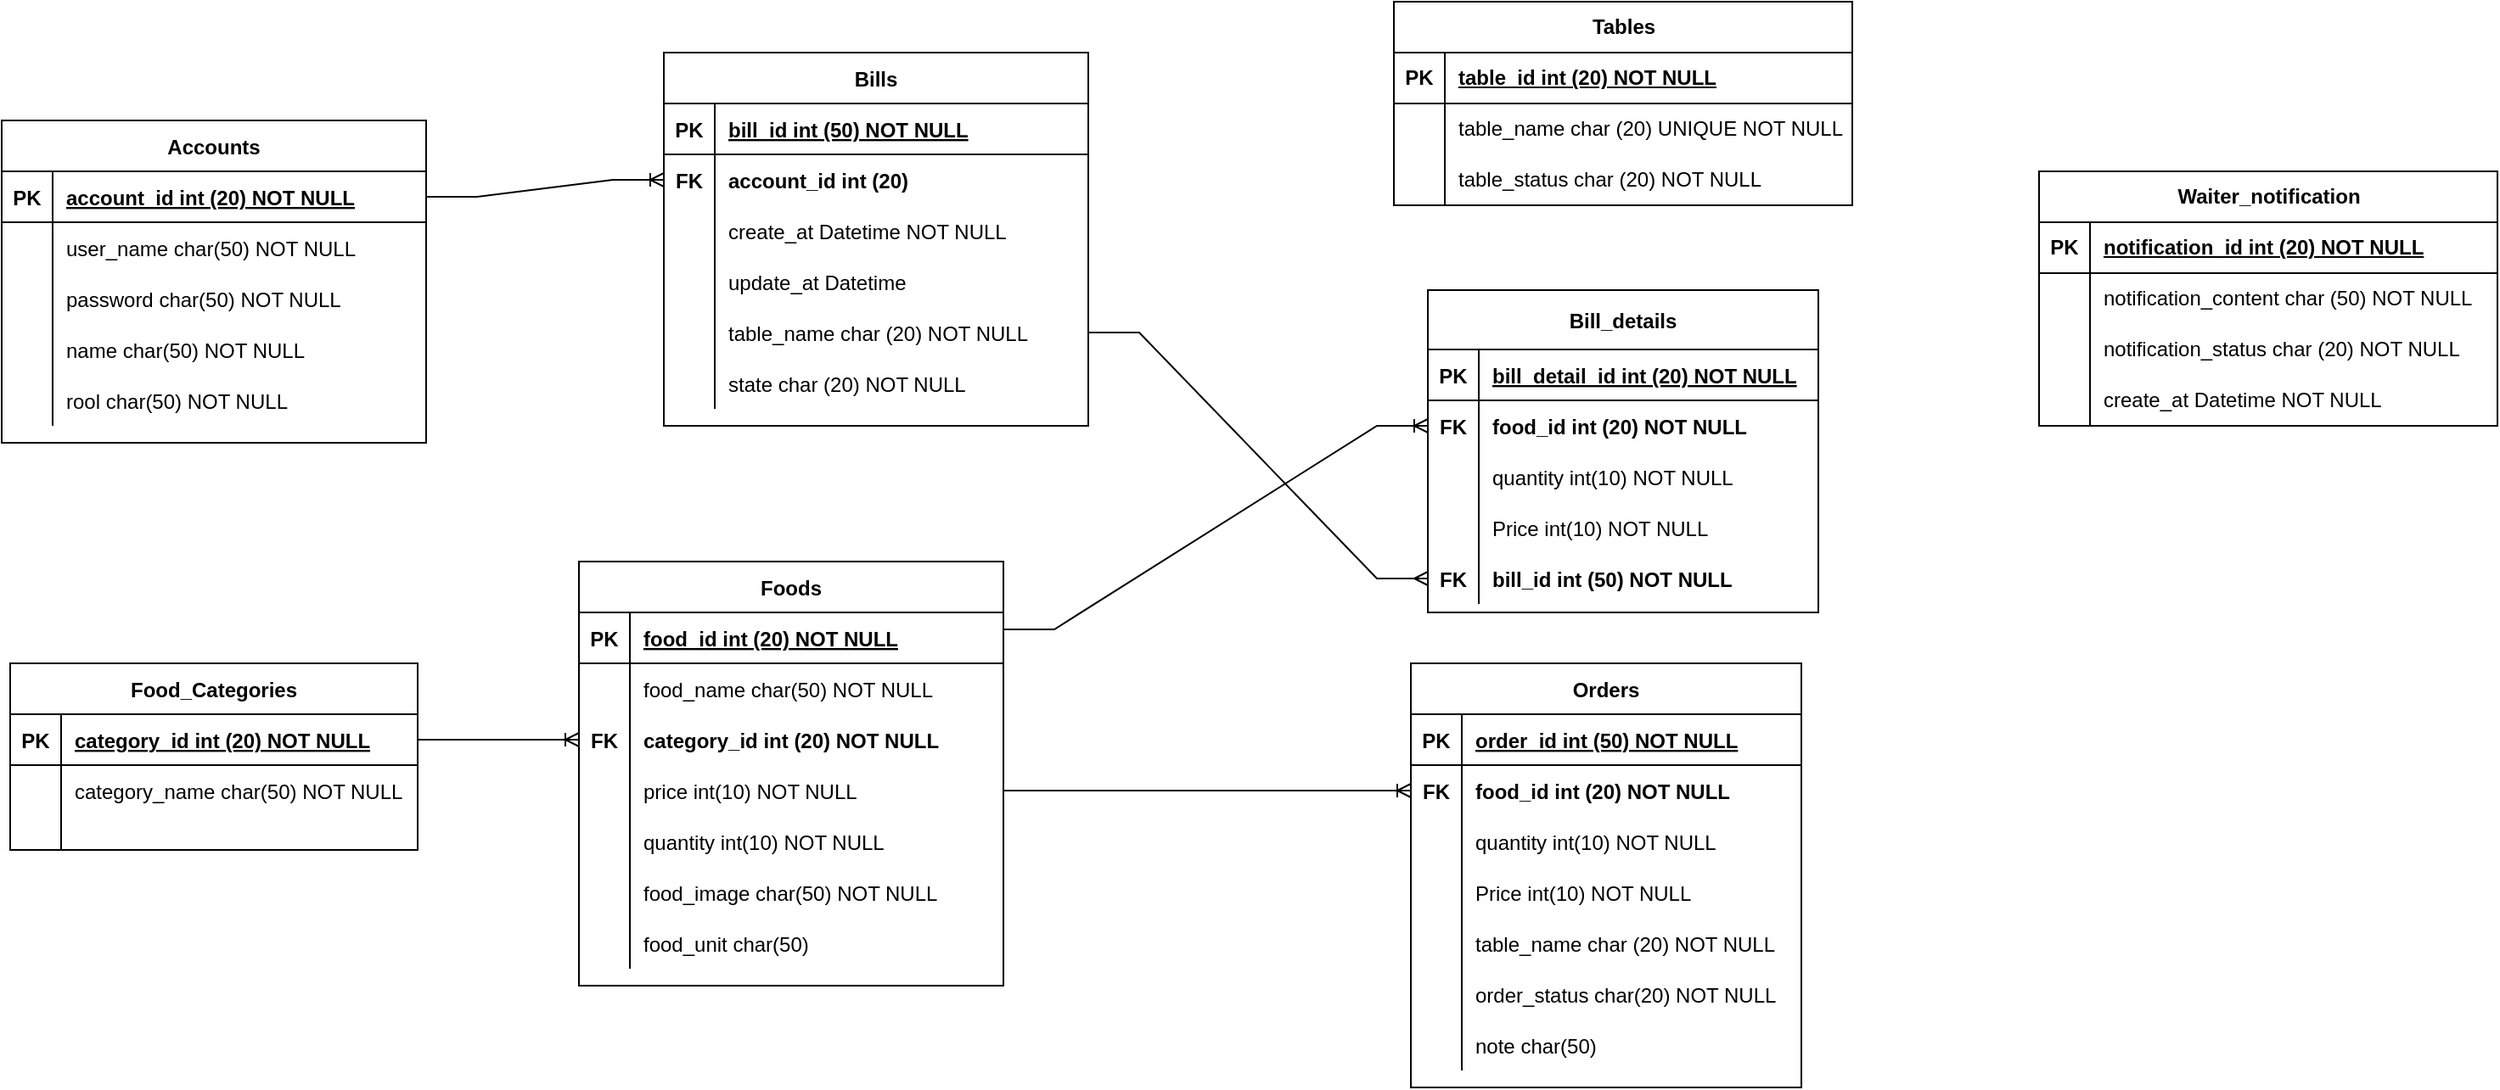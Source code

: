 <mxfile version="24.3.1" type="device">
  <diagram id="R2lEEEUBdFMjLlhIrx00" name="Page-1">
    <mxGraphModel dx="2076" dy="679" grid="1" gridSize="10" guides="1" tooltips="1" connect="1" arrows="1" fold="1" page="1" pageScale="1" pageWidth="850" pageHeight="1100" math="0" shadow="0" extFonts="Permanent Marker^https://fonts.googleapis.com/css?family=Permanent+Marker">
      <root>
        <mxCell id="0" />
        <mxCell id="1" parent="0" />
        <mxCell id="C-vyLk0tnHw3VtMMgP7b-23" value="Accounts" style="shape=table;startSize=30;container=1;collapsible=1;childLayout=tableLayout;fixedRows=1;rowLines=0;fontStyle=1;align=center;resizeLast=1;" parent="1" vertex="1">
          <mxGeometry x="-750" y="80" width="250" height="190" as="geometry" />
        </mxCell>
        <mxCell id="C-vyLk0tnHw3VtMMgP7b-24" value="" style="shape=partialRectangle;collapsible=0;dropTarget=0;pointerEvents=0;fillColor=none;points=[[0,0.5],[1,0.5]];portConstraint=eastwest;top=0;left=0;right=0;bottom=1;" parent="C-vyLk0tnHw3VtMMgP7b-23" vertex="1">
          <mxGeometry y="30" width="250" height="30" as="geometry" />
        </mxCell>
        <mxCell id="C-vyLk0tnHw3VtMMgP7b-25" value="PK" style="shape=partialRectangle;overflow=hidden;connectable=0;fillColor=none;top=0;left=0;bottom=0;right=0;fontStyle=1;" parent="C-vyLk0tnHw3VtMMgP7b-24" vertex="1">
          <mxGeometry width="30" height="30" as="geometry">
            <mxRectangle width="30" height="30" as="alternateBounds" />
          </mxGeometry>
        </mxCell>
        <mxCell id="C-vyLk0tnHw3VtMMgP7b-26" value="account_id int (20) NOT NULL" style="shape=partialRectangle;overflow=hidden;connectable=0;fillColor=none;top=0;left=0;bottom=0;right=0;align=left;spacingLeft=6;fontStyle=5;" parent="C-vyLk0tnHw3VtMMgP7b-24" vertex="1">
          <mxGeometry x="30" width="220" height="30" as="geometry">
            <mxRectangle width="220" height="30" as="alternateBounds" />
          </mxGeometry>
        </mxCell>
        <mxCell id="C-vyLk0tnHw3VtMMgP7b-27" value="" style="shape=partialRectangle;collapsible=0;dropTarget=0;pointerEvents=0;fillColor=none;points=[[0,0.5],[1,0.5]];portConstraint=eastwest;top=0;left=0;right=0;bottom=0;" parent="C-vyLk0tnHw3VtMMgP7b-23" vertex="1">
          <mxGeometry y="60" width="250" height="30" as="geometry" />
        </mxCell>
        <mxCell id="C-vyLk0tnHw3VtMMgP7b-28" value="" style="shape=partialRectangle;overflow=hidden;connectable=0;fillColor=none;top=0;left=0;bottom=0;right=0;" parent="C-vyLk0tnHw3VtMMgP7b-27" vertex="1">
          <mxGeometry width="30" height="30" as="geometry">
            <mxRectangle width="30" height="30" as="alternateBounds" />
          </mxGeometry>
        </mxCell>
        <mxCell id="C-vyLk0tnHw3VtMMgP7b-29" value="user_name char(50) NOT NULL" style="shape=partialRectangle;overflow=hidden;connectable=0;fillColor=none;top=0;left=0;bottom=0;right=0;align=left;spacingLeft=6;" parent="C-vyLk0tnHw3VtMMgP7b-27" vertex="1">
          <mxGeometry x="30" width="220" height="30" as="geometry">
            <mxRectangle width="220" height="30" as="alternateBounds" />
          </mxGeometry>
        </mxCell>
        <mxCell id="PZRijzgoQJTW_9wZXMHt-1" value="" style="shape=partialRectangle;collapsible=0;dropTarget=0;pointerEvents=0;fillColor=none;points=[[0,0.5],[1,0.5]];portConstraint=eastwest;top=0;left=0;right=0;bottom=0;" parent="C-vyLk0tnHw3VtMMgP7b-23" vertex="1">
          <mxGeometry y="90" width="250" height="30" as="geometry" />
        </mxCell>
        <mxCell id="PZRijzgoQJTW_9wZXMHt-2" value="" style="shape=partialRectangle;overflow=hidden;connectable=0;fillColor=none;top=0;left=0;bottom=0;right=0;" parent="PZRijzgoQJTW_9wZXMHt-1" vertex="1">
          <mxGeometry width="30" height="30" as="geometry">
            <mxRectangle width="30" height="30" as="alternateBounds" />
          </mxGeometry>
        </mxCell>
        <mxCell id="PZRijzgoQJTW_9wZXMHt-3" value="password char(50) NOT NULL" style="shape=partialRectangle;overflow=hidden;connectable=0;fillColor=none;top=0;left=0;bottom=0;right=0;align=left;spacingLeft=6;" parent="PZRijzgoQJTW_9wZXMHt-1" vertex="1">
          <mxGeometry x="30" width="220" height="30" as="geometry">
            <mxRectangle width="220" height="30" as="alternateBounds" />
          </mxGeometry>
        </mxCell>
        <mxCell id="PZRijzgoQJTW_9wZXMHt-4" value="" style="shape=partialRectangle;collapsible=0;dropTarget=0;pointerEvents=0;fillColor=none;points=[[0,0.5],[1,0.5]];portConstraint=eastwest;top=0;left=0;right=0;bottom=0;" parent="C-vyLk0tnHw3VtMMgP7b-23" vertex="1">
          <mxGeometry y="120" width="250" height="30" as="geometry" />
        </mxCell>
        <mxCell id="PZRijzgoQJTW_9wZXMHt-5" value="" style="shape=partialRectangle;overflow=hidden;connectable=0;fillColor=none;top=0;left=0;bottom=0;right=0;" parent="PZRijzgoQJTW_9wZXMHt-4" vertex="1">
          <mxGeometry width="30" height="30" as="geometry">
            <mxRectangle width="30" height="30" as="alternateBounds" />
          </mxGeometry>
        </mxCell>
        <mxCell id="PZRijzgoQJTW_9wZXMHt-6" value="name char(50) NOT NULL" style="shape=partialRectangle;overflow=hidden;connectable=0;fillColor=none;top=0;left=0;bottom=0;right=0;align=left;spacingLeft=6;" parent="PZRijzgoQJTW_9wZXMHt-4" vertex="1">
          <mxGeometry x="30" width="220" height="30" as="geometry">
            <mxRectangle width="220" height="30" as="alternateBounds" />
          </mxGeometry>
        </mxCell>
        <mxCell id="PZRijzgoQJTW_9wZXMHt-7" value="" style="shape=partialRectangle;collapsible=0;dropTarget=0;pointerEvents=0;fillColor=none;points=[[0,0.5],[1,0.5]];portConstraint=eastwest;top=0;left=0;right=0;bottom=0;" parent="C-vyLk0tnHw3VtMMgP7b-23" vertex="1">
          <mxGeometry y="150" width="250" height="30" as="geometry" />
        </mxCell>
        <mxCell id="PZRijzgoQJTW_9wZXMHt-8" value="" style="shape=partialRectangle;overflow=hidden;connectable=0;fillColor=none;top=0;left=0;bottom=0;right=0;" parent="PZRijzgoQJTW_9wZXMHt-7" vertex="1">
          <mxGeometry width="30" height="30" as="geometry">
            <mxRectangle width="30" height="30" as="alternateBounds" />
          </mxGeometry>
        </mxCell>
        <mxCell id="PZRijzgoQJTW_9wZXMHt-9" value="rool char(50) NOT NULL" style="shape=partialRectangle;overflow=hidden;connectable=0;fillColor=none;top=0;left=0;bottom=0;right=0;align=left;spacingLeft=6;" parent="PZRijzgoQJTW_9wZXMHt-7" vertex="1">
          <mxGeometry x="30" width="220" height="30" as="geometry">
            <mxRectangle width="220" height="30" as="alternateBounds" />
          </mxGeometry>
        </mxCell>
        <mxCell id="csJls01VFUf8-0T8Ur5p-1" value="Food_Categories" style="shape=table;startSize=30;container=1;collapsible=1;childLayout=tableLayout;fixedRows=1;rowLines=0;fontStyle=1;align=center;resizeLast=1;" parent="1" vertex="1">
          <mxGeometry x="-745" y="400" width="240" height="110" as="geometry" />
        </mxCell>
        <mxCell id="csJls01VFUf8-0T8Ur5p-2" value="" style="shape=partialRectangle;collapsible=0;dropTarget=0;pointerEvents=0;fillColor=none;points=[[0,0.5],[1,0.5]];portConstraint=eastwest;top=0;left=0;right=0;bottom=1;" parent="csJls01VFUf8-0T8Ur5p-1" vertex="1">
          <mxGeometry y="30" width="240" height="30" as="geometry" />
        </mxCell>
        <mxCell id="csJls01VFUf8-0T8Ur5p-3" value="PK" style="shape=partialRectangle;overflow=hidden;connectable=0;fillColor=none;top=0;left=0;bottom=0;right=0;fontStyle=1;" parent="csJls01VFUf8-0T8Ur5p-2" vertex="1">
          <mxGeometry width="30" height="30" as="geometry">
            <mxRectangle width="30" height="30" as="alternateBounds" />
          </mxGeometry>
        </mxCell>
        <mxCell id="csJls01VFUf8-0T8Ur5p-4" value="category_id int (20) NOT NULL" style="shape=partialRectangle;overflow=hidden;connectable=0;fillColor=none;top=0;left=0;bottom=0;right=0;align=left;spacingLeft=6;fontStyle=5;" parent="csJls01VFUf8-0T8Ur5p-2" vertex="1">
          <mxGeometry x="30" width="210" height="30" as="geometry">
            <mxRectangle width="210" height="30" as="alternateBounds" />
          </mxGeometry>
        </mxCell>
        <mxCell id="csJls01VFUf8-0T8Ur5p-5" value="" style="shape=partialRectangle;collapsible=0;dropTarget=0;pointerEvents=0;fillColor=none;points=[[0,0.5],[1,0.5]];portConstraint=eastwest;top=0;left=0;right=0;bottom=0;" parent="csJls01VFUf8-0T8Ur5p-1" vertex="1">
          <mxGeometry y="60" width="240" height="30" as="geometry" />
        </mxCell>
        <mxCell id="csJls01VFUf8-0T8Ur5p-6" value="" style="shape=partialRectangle;overflow=hidden;connectable=0;fillColor=none;top=0;left=0;bottom=0;right=0;" parent="csJls01VFUf8-0T8Ur5p-5" vertex="1">
          <mxGeometry width="30" height="30" as="geometry">
            <mxRectangle width="30" height="30" as="alternateBounds" />
          </mxGeometry>
        </mxCell>
        <mxCell id="csJls01VFUf8-0T8Ur5p-7" value="category_name char(50) NOT NULL" style="shape=partialRectangle;overflow=hidden;connectable=0;fillColor=none;top=0;left=0;bottom=0;right=0;align=left;spacingLeft=6;" parent="csJls01VFUf8-0T8Ur5p-5" vertex="1">
          <mxGeometry x="30" width="210" height="30" as="geometry">
            <mxRectangle width="210" height="30" as="alternateBounds" />
          </mxGeometry>
        </mxCell>
        <mxCell id="csJls01VFUf8-0T8Ur5p-11" value="" style="shape=partialRectangle;collapsible=0;dropTarget=0;pointerEvents=0;fillColor=none;points=[[0,0.5],[1,0.5]];portConstraint=eastwest;top=0;left=0;right=0;bottom=0;" parent="csJls01VFUf8-0T8Ur5p-1" vertex="1">
          <mxGeometry y="90" width="240" height="20" as="geometry" />
        </mxCell>
        <mxCell id="csJls01VFUf8-0T8Ur5p-12" value="" style="shape=partialRectangle;overflow=hidden;connectable=0;fillColor=none;top=0;left=0;bottom=0;right=0;" parent="csJls01VFUf8-0T8Ur5p-11" vertex="1">
          <mxGeometry width="30" height="20" as="geometry">
            <mxRectangle width="30" height="20" as="alternateBounds" />
          </mxGeometry>
        </mxCell>
        <mxCell id="csJls01VFUf8-0T8Ur5p-13" value="" style="shape=partialRectangle;overflow=hidden;connectable=0;fillColor=none;top=0;left=0;bottom=0;right=0;align=left;spacingLeft=6;" parent="csJls01VFUf8-0T8Ur5p-11" vertex="1">
          <mxGeometry x="30" width="210" height="20" as="geometry">
            <mxRectangle width="210" height="20" as="alternateBounds" />
          </mxGeometry>
        </mxCell>
        <mxCell id="csJls01VFUf8-0T8Ur5p-24" value="Foods" style="shape=table;startSize=30;container=1;collapsible=1;childLayout=tableLayout;fixedRows=1;rowLines=0;fontStyle=1;align=center;resizeLast=1;" parent="1" vertex="1">
          <mxGeometry x="-410" y="340" width="250" height="250" as="geometry" />
        </mxCell>
        <mxCell id="csJls01VFUf8-0T8Ur5p-25" value="" style="shape=partialRectangle;collapsible=0;dropTarget=0;pointerEvents=0;fillColor=none;points=[[0,0.5],[1,0.5]];portConstraint=eastwest;top=0;left=0;right=0;bottom=1;" parent="csJls01VFUf8-0T8Ur5p-24" vertex="1">
          <mxGeometry y="30" width="250" height="30" as="geometry" />
        </mxCell>
        <mxCell id="csJls01VFUf8-0T8Ur5p-26" value="PK" style="shape=partialRectangle;overflow=hidden;connectable=0;fillColor=none;top=0;left=0;bottom=0;right=0;fontStyle=1;" parent="csJls01VFUf8-0T8Ur5p-25" vertex="1">
          <mxGeometry width="30" height="30" as="geometry">
            <mxRectangle width="30" height="30" as="alternateBounds" />
          </mxGeometry>
        </mxCell>
        <mxCell id="csJls01VFUf8-0T8Ur5p-27" value="food_id int (20) NOT NULL" style="shape=partialRectangle;overflow=hidden;connectable=0;fillColor=none;top=0;left=0;bottom=0;right=0;align=left;spacingLeft=6;fontStyle=5;" parent="csJls01VFUf8-0T8Ur5p-25" vertex="1">
          <mxGeometry x="30" width="220" height="30" as="geometry">
            <mxRectangle width="220" height="30" as="alternateBounds" />
          </mxGeometry>
        </mxCell>
        <mxCell id="csJls01VFUf8-0T8Ur5p-28" value="" style="shape=partialRectangle;collapsible=0;dropTarget=0;pointerEvents=0;fillColor=none;points=[[0,0.5],[1,0.5]];portConstraint=eastwest;top=0;left=0;right=0;bottom=0;" parent="csJls01VFUf8-0T8Ur5p-24" vertex="1">
          <mxGeometry y="60" width="250" height="30" as="geometry" />
        </mxCell>
        <mxCell id="csJls01VFUf8-0T8Ur5p-29" value="" style="shape=partialRectangle;overflow=hidden;connectable=0;fillColor=none;top=0;left=0;bottom=0;right=0;" parent="csJls01VFUf8-0T8Ur5p-28" vertex="1">
          <mxGeometry width="30" height="30" as="geometry">
            <mxRectangle width="30" height="30" as="alternateBounds" />
          </mxGeometry>
        </mxCell>
        <mxCell id="csJls01VFUf8-0T8Ur5p-30" value="food_name char(50) NOT NULL" style="shape=partialRectangle;overflow=hidden;connectable=0;fillColor=none;top=0;left=0;bottom=0;right=0;align=left;spacingLeft=6;" parent="csJls01VFUf8-0T8Ur5p-28" vertex="1">
          <mxGeometry x="30" width="220" height="30" as="geometry">
            <mxRectangle width="220" height="30" as="alternateBounds" />
          </mxGeometry>
        </mxCell>
        <mxCell id="csJls01VFUf8-0T8Ur5p-31" value="" style="shape=partialRectangle;collapsible=0;dropTarget=0;pointerEvents=0;fillColor=none;points=[[0,0.5],[1,0.5]];portConstraint=eastwest;top=0;left=0;right=0;bottom=0;" parent="csJls01VFUf8-0T8Ur5p-24" vertex="1">
          <mxGeometry y="90" width="250" height="30" as="geometry" />
        </mxCell>
        <mxCell id="csJls01VFUf8-0T8Ur5p-32" value="FK" style="shape=partialRectangle;overflow=hidden;connectable=0;fillColor=none;top=0;left=0;bottom=0;right=0;fontStyle=1" parent="csJls01VFUf8-0T8Ur5p-31" vertex="1">
          <mxGeometry width="30" height="30" as="geometry">
            <mxRectangle width="30" height="30" as="alternateBounds" />
          </mxGeometry>
        </mxCell>
        <mxCell id="csJls01VFUf8-0T8Ur5p-33" value="category_id int (20) NOT NULL" style="shape=partialRectangle;overflow=hidden;connectable=0;fillColor=none;top=0;left=0;bottom=0;right=0;align=left;spacingLeft=6;fontStyle=1" parent="csJls01VFUf8-0T8Ur5p-31" vertex="1">
          <mxGeometry x="30" width="220" height="30" as="geometry">
            <mxRectangle width="220" height="30" as="alternateBounds" />
          </mxGeometry>
        </mxCell>
        <mxCell id="csJls01VFUf8-0T8Ur5p-34" value="" style="shape=partialRectangle;collapsible=0;dropTarget=0;pointerEvents=0;fillColor=none;points=[[0,0.5],[1,0.5]];portConstraint=eastwest;top=0;left=0;right=0;bottom=0;" parent="csJls01VFUf8-0T8Ur5p-24" vertex="1">
          <mxGeometry y="120" width="250" height="30" as="geometry" />
        </mxCell>
        <mxCell id="csJls01VFUf8-0T8Ur5p-35" value="" style="shape=partialRectangle;overflow=hidden;connectable=0;fillColor=none;top=0;left=0;bottom=0;right=0;" parent="csJls01VFUf8-0T8Ur5p-34" vertex="1">
          <mxGeometry width="30" height="30" as="geometry">
            <mxRectangle width="30" height="30" as="alternateBounds" />
          </mxGeometry>
        </mxCell>
        <mxCell id="csJls01VFUf8-0T8Ur5p-36" value="price int(10) NOT NULL" style="shape=partialRectangle;overflow=hidden;connectable=0;fillColor=none;top=0;left=0;bottom=0;right=0;align=left;spacingLeft=6;" parent="csJls01VFUf8-0T8Ur5p-34" vertex="1">
          <mxGeometry x="30" width="220" height="30" as="geometry">
            <mxRectangle width="220" height="30" as="alternateBounds" />
          </mxGeometry>
        </mxCell>
        <mxCell id="csJls01VFUf8-0T8Ur5p-37" value="" style="shape=partialRectangle;collapsible=0;dropTarget=0;pointerEvents=0;fillColor=none;points=[[0,0.5],[1,0.5]];portConstraint=eastwest;top=0;left=0;right=0;bottom=0;" parent="csJls01VFUf8-0T8Ur5p-24" vertex="1">
          <mxGeometry y="150" width="250" height="30" as="geometry" />
        </mxCell>
        <mxCell id="csJls01VFUf8-0T8Ur5p-38" value="" style="shape=partialRectangle;overflow=hidden;connectable=0;fillColor=none;top=0;left=0;bottom=0;right=0;" parent="csJls01VFUf8-0T8Ur5p-37" vertex="1">
          <mxGeometry width="30" height="30" as="geometry">
            <mxRectangle width="30" height="30" as="alternateBounds" />
          </mxGeometry>
        </mxCell>
        <mxCell id="csJls01VFUf8-0T8Ur5p-39" value="quantity int(10) NOT NULL" style="shape=partialRectangle;overflow=hidden;connectable=0;fillColor=none;top=0;left=0;bottom=0;right=0;align=left;spacingLeft=6;" parent="csJls01VFUf8-0T8Ur5p-37" vertex="1">
          <mxGeometry x="30" width="220" height="30" as="geometry">
            <mxRectangle width="220" height="30" as="alternateBounds" />
          </mxGeometry>
        </mxCell>
        <mxCell id="iHC2rAEugdNQbpM8E6Tm-4" value="" style="shape=partialRectangle;collapsible=0;dropTarget=0;pointerEvents=0;fillColor=none;points=[[0,0.5],[1,0.5]];portConstraint=eastwest;top=0;left=0;right=0;bottom=0;" parent="csJls01VFUf8-0T8Ur5p-24" vertex="1">
          <mxGeometry y="180" width="250" height="30" as="geometry" />
        </mxCell>
        <mxCell id="iHC2rAEugdNQbpM8E6Tm-5" value="" style="shape=partialRectangle;overflow=hidden;connectable=0;fillColor=none;top=0;left=0;bottom=0;right=0;" parent="iHC2rAEugdNQbpM8E6Tm-4" vertex="1">
          <mxGeometry width="30" height="30" as="geometry">
            <mxRectangle width="30" height="30" as="alternateBounds" />
          </mxGeometry>
        </mxCell>
        <mxCell id="iHC2rAEugdNQbpM8E6Tm-6" value="food_image char(50) NOT NULL" style="shape=partialRectangle;overflow=hidden;connectable=0;fillColor=none;top=0;left=0;bottom=0;right=0;align=left;spacingLeft=6;" parent="iHC2rAEugdNQbpM8E6Tm-4" vertex="1">
          <mxGeometry x="30" width="220" height="30" as="geometry">
            <mxRectangle width="220" height="30" as="alternateBounds" />
          </mxGeometry>
        </mxCell>
        <mxCell id="iHC2rAEugdNQbpM8E6Tm-7" value="" style="shape=partialRectangle;collapsible=0;dropTarget=0;pointerEvents=0;fillColor=none;points=[[0,0.5],[1,0.5]];portConstraint=eastwest;top=0;left=0;right=0;bottom=0;" parent="csJls01VFUf8-0T8Ur5p-24" vertex="1">
          <mxGeometry y="210" width="250" height="30" as="geometry" />
        </mxCell>
        <mxCell id="iHC2rAEugdNQbpM8E6Tm-8" value="" style="shape=partialRectangle;overflow=hidden;connectable=0;fillColor=none;top=0;left=0;bottom=0;right=0;" parent="iHC2rAEugdNQbpM8E6Tm-7" vertex="1">
          <mxGeometry width="30" height="30" as="geometry">
            <mxRectangle width="30" height="30" as="alternateBounds" />
          </mxGeometry>
        </mxCell>
        <mxCell id="iHC2rAEugdNQbpM8E6Tm-9" value="food_unit char(50)" style="shape=partialRectangle;overflow=hidden;connectable=0;fillColor=none;top=0;left=0;bottom=0;right=0;align=left;spacingLeft=6;" parent="iHC2rAEugdNQbpM8E6Tm-7" vertex="1">
          <mxGeometry x="30" width="220" height="30" as="geometry">
            <mxRectangle width="220" height="30" as="alternateBounds" />
          </mxGeometry>
        </mxCell>
        <mxCell id="csJls01VFUf8-0T8Ur5p-40" value="" style="edgeStyle=entityRelationEdgeStyle;fontSize=12;html=1;endArrow=ERoneToMany;rounded=0;exitX=1;exitY=0.5;exitDx=0;exitDy=0;entryX=0;entryY=0.5;entryDx=0;entryDy=0;" parent="1" source="csJls01VFUf8-0T8Ur5p-2" target="csJls01VFUf8-0T8Ur5p-31" edge="1">
          <mxGeometry width="100" height="100" relative="1" as="geometry">
            <mxPoint x="-400" y="540" as="sourcePoint" />
            <mxPoint x="-380" y="410" as="targetPoint" />
            <Array as="points">
              <mxPoint x="-490" y="580" />
            </Array>
          </mxGeometry>
        </mxCell>
        <mxCell id="csJls01VFUf8-0T8Ur5p-57" value="Bills" style="shape=table;startSize=30;container=1;collapsible=1;childLayout=tableLayout;fixedRows=1;rowLines=0;fontStyle=1;align=center;resizeLast=1;" parent="1" vertex="1">
          <mxGeometry x="-360" y="40" width="250" height="220" as="geometry" />
        </mxCell>
        <mxCell id="csJls01VFUf8-0T8Ur5p-58" value="" style="shape=partialRectangle;collapsible=0;dropTarget=0;pointerEvents=0;fillColor=none;points=[[0,0.5],[1,0.5]];portConstraint=eastwest;top=0;left=0;right=0;bottom=1;" parent="csJls01VFUf8-0T8Ur5p-57" vertex="1">
          <mxGeometry y="30" width="250" height="30" as="geometry" />
        </mxCell>
        <mxCell id="csJls01VFUf8-0T8Ur5p-59" value="PK" style="shape=partialRectangle;overflow=hidden;connectable=0;fillColor=none;top=0;left=0;bottom=0;right=0;fontStyle=1;" parent="csJls01VFUf8-0T8Ur5p-58" vertex="1">
          <mxGeometry width="30" height="30" as="geometry">
            <mxRectangle width="30" height="30" as="alternateBounds" />
          </mxGeometry>
        </mxCell>
        <mxCell id="csJls01VFUf8-0T8Ur5p-60" value="bill_id int (50) NOT NULL" style="shape=partialRectangle;overflow=hidden;connectable=0;fillColor=none;top=0;left=0;bottom=0;right=0;align=left;spacingLeft=6;fontStyle=5;" parent="csJls01VFUf8-0T8Ur5p-58" vertex="1">
          <mxGeometry x="30" width="220" height="30" as="geometry">
            <mxRectangle width="220" height="30" as="alternateBounds" />
          </mxGeometry>
        </mxCell>
        <mxCell id="csJls01VFUf8-0T8Ur5p-73" value="" style="shape=partialRectangle;collapsible=0;dropTarget=0;pointerEvents=0;fillColor=none;points=[[0,0.5],[1,0.5]];portConstraint=eastwest;top=0;left=0;right=0;bottom=0;" parent="csJls01VFUf8-0T8Ur5p-57" vertex="1">
          <mxGeometry y="60" width="250" height="30" as="geometry" />
        </mxCell>
        <mxCell id="csJls01VFUf8-0T8Ur5p-74" value="FK" style="shape=partialRectangle;overflow=hidden;connectable=0;fillColor=none;top=0;left=0;bottom=0;right=0;fontStyle=1" parent="csJls01VFUf8-0T8Ur5p-73" vertex="1">
          <mxGeometry width="30" height="30" as="geometry">
            <mxRectangle width="30" height="30" as="alternateBounds" />
          </mxGeometry>
        </mxCell>
        <mxCell id="csJls01VFUf8-0T8Ur5p-75" value="account_id int (20)" style="shape=partialRectangle;overflow=hidden;connectable=0;fillColor=none;top=0;left=0;bottom=0;right=0;align=left;spacingLeft=6;fontStyle=1" parent="csJls01VFUf8-0T8Ur5p-73" vertex="1">
          <mxGeometry x="30" width="220" height="30" as="geometry">
            <mxRectangle width="220" height="30" as="alternateBounds" />
          </mxGeometry>
        </mxCell>
        <mxCell id="csJls01VFUf8-0T8Ur5p-64" value="" style="shape=partialRectangle;collapsible=0;dropTarget=0;pointerEvents=0;fillColor=none;points=[[0,0.5],[1,0.5]];portConstraint=eastwest;top=0;left=0;right=0;bottom=0;" parent="csJls01VFUf8-0T8Ur5p-57" vertex="1">
          <mxGeometry y="90" width="250" height="30" as="geometry" />
        </mxCell>
        <mxCell id="csJls01VFUf8-0T8Ur5p-65" value="" style="shape=partialRectangle;overflow=hidden;connectable=0;fillColor=none;top=0;left=0;bottom=0;right=0;" parent="csJls01VFUf8-0T8Ur5p-64" vertex="1">
          <mxGeometry width="30" height="30" as="geometry">
            <mxRectangle width="30" height="30" as="alternateBounds" />
          </mxGeometry>
        </mxCell>
        <mxCell id="csJls01VFUf8-0T8Ur5p-66" value="create_at Datetime NOT NULL" style="shape=partialRectangle;overflow=hidden;connectable=0;fillColor=none;top=0;left=0;bottom=0;right=0;align=left;spacingLeft=6;" parent="csJls01VFUf8-0T8Ur5p-64" vertex="1">
          <mxGeometry x="30" width="220" height="30" as="geometry">
            <mxRectangle width="220" height="30" as="alternateBounds" />
          </mxGeometry>
        </mxCell>
        <mxCell id="csJls01VFUf8-0T8Ur5p-67" value="" style="shape=partialRectangle;collapsible=0;dropTarget=0;pointerEvents=0;fillColor=none;points=[[0,0.5],[1,0.5]];portConstraint=eastwest;top=0;left=0;right=0;bottom=0;" parent="csJls01VFUf8-0T8Ur5p-57" vertex="1">
          <mxGeometry y="120" width="250" height="30" as="geometry" />
        </mxCell>
        <mxCell id="csJls01VFUf8-0T8Ur5p-68" value="" style="shape=partialRectangle;overflow=hidden;connectable=0;fillColor=none;top=0;left=0;bottom=0;right=0;" parent="csJls01VFUf8-0T8Ur5p-67" vertex="1">
          <mxGeometry width="30" height="30" as="geometry">
            <mxRectangle width="30" height="30" as="alternateBounds" />
          </mxGeometry>
        </mxCell>
        <mxCell id="csJls01VFUf8-0T8Ur5p-69" value="update_at Datetime " style="shape=partialRectangle;overflow=hidden;connectable=0;fillColor=none;top=0;left=0;bottom=0;right=0;align=left;spacingLeft=6;" parent="csJls01VFUf8-0T8Ur5p-67" vertex="1">
          <mxGeometry x="30" width="220" height="30" as="geometry">
            <mxRectangle width="220" height="30" as="alternateBounds" />
          </mxGeometry>
        </mxCell>
        <mxCell id="csJls01VFUf8-0T8Ur5p-70" value="" style="shape=partialRectangle;collapsible=0;dropTarget=0;pointerEvents=0;fillColor=none;points=[[0,0.5],[1,0.5]];portConstraint=eastwest;top=0;left=0;right=0;bottom=0;" parent="csJls01VFUf8-0T8Ur5p-57" vertex="1">
          <mxGeometry y="150" width="250" height="30" as="geometry" />
        </mxCell>
        <mxCell id="csJls01VFUf8-0T8Ur5p-71" value="" style="shape=partialRectangle;overflow=hidden;connectable=0;fillColor=none;top=0;left=0;bottom=0;right=0;fontStyle=1" parent="csJls01VFUf8-0T8Ur5p-70" vertex="1">
          <mxGeometry width="30" height="30" as="geometry">
            <mxRectangle width="30" height="30" as="alternateBounds" />
          </mxGeometry>
        </mxCell>
        <mxCell id="csJls01VFUf8-0T8Ur5p-72" value="table_name char (20) NOT NULL" style="shape=partialRectangle;overflow=hidden;connectable=0;fillColor=none;top=0;left=0;bottom=0;right=0;align=left;spacingLeft=6;fontStyle=0" parent="csJls01VFUf8-0T8Ur5p-70" vertex="1">
          <mxGeometry x="30" width="220" height="30" as="geometry">
            <mxRectangle width="220" height="30" as="alternateBounds" />
          </mxGeometry>
        </mxCell>
        <mxCell id="DZo_3eucJbzFRwgrKX_i-1" value="" style="shape=partialRectangle;collapsible=0;dropTarget=0;pointerEvents=0;fillColor=none;points=[[0,0.5],[1,0.5]];portConstraint=eastwest;top=0;left=0;right=0;bottom=0;" parent="csJls01VFUf8-0T8Ur5p-57" vertex="1">
          <mxGeometry y="180" width="250" height="30" as="geometry" />
        </mxCell>
        <mxCell id="DZo_3eucJbzFRwgrKX_i-2" value="" style="shape=partialRectangle;overflow=hidden;connectable=0;fillColor=none;top=0;left=0;bottom=0;right=0;fontStyle=1" parent="DZo_3eucJbzFRwgrKX_i-1" vertex="1">
          <mxGeometry width="30" height="30" as="geometry">
            <mxRectangle width="30" height="30" as="alternateBounds" />
          </mxGeometry>
        </mxCell>
        <mxCell id="DZo_3eucJbzFRwgrKX_i-3" value="state char (20) NOT NULL" style="shape=partialRectangle;overflow=hidden;connectable=0;fillColor=none;top=0;left=0;bottom=0;right=0;align=left;spacingLeft=6;fontStyle=0" parent="DZo_3eucJbzFRwgrKX_i-1" vertex="1">
          <mxGeometry x="30" width="220" height="30" as="geometry">
            <mxRectangle width="220" height="30" as="alternateBounds" />
          </mxGeometry>
        </mxCell>
        <mxCell id="csJls01VFUf8-0T8Ur5p-79" value="Bill_details" style="shape=table;startSize=35;container=1;collapsible=1;childLayout=tableLayout;fixedRows=1;rowLines=0;fontStyle=1;align=center;resizeLast=1;" parent="1" vertex="1">
          <mxGeometry x="90" y="180" width="230" height="190" as="geometry" />
        </mxCell>
        <mxCell id="csJls01VFUf8-0T8Ur5p-80" value="" style="shape=partialRectangle;collapsible=0;dropTarget=0;pointerEvents=0;fillColor=none;points=[[0,0.5],[1,0.5]];portConstraint=eastwest;top=0;left=0;right=0;bottom=1;" parent="csJls01VFUf8-0T8Ur5p-79" vertex="1">
          <mxGeometry y="35" width="230" height="30" as="geometry" />
        </mxCell>
        <mxCell id="csJls01VFUf8-0T8Ur5p-81" value="PK" style="shape=partialRectangle;overflow=hidden;connectable=0;fillColor=none;top=0;left=0;bottom=0;right=0;fontStyle=1;" parent="csJls01VFUf8-0T8Ur5p-80" vertex="1">
          <mxGeometry width="30" height="30" as="geometry">
            <mxRectangle width="30" height="30" as="alternateBounds" />
          </mxGeometry>
        </mxCell>
        <mxCell id="csJls01VFUf8-0T8Ur5p-82" value="bill_detail_id int (20) NOT NULL" style="shape=partialRectangle;overflow=hidden;connectable=0;fillColor=none;top=0;left=0;bottom=0;right=0;align=left;spacingLeft=6;fontStyle=5;" parent="csJls01VFUf8-0T8Ur5p-80" vertex="1">
          <mxGeometry x="30" width="200" height="30" as="geometry">
            <mxRectangle width="200" height="30" as="alternateBounds" />
          </mxGeometry>
        </mxCell>
        <mxCell id="csJls01VFUf8-0T8Ur5p-86" value="" style="shape=partialRectangle;collapsible=0;dropTarget=0;pointerEvents=0;fillColor=none;points=[[0,0.5],[1,0.5]];portConstraint=eastwest;top=0;left=0;right=0;bottom=0;" parent="csJls01VFUf8-0T8Ur5p-79" vertex="1">
          <mxGeometry y="65" width="230" height="30" as="geometry" />
        </mxCell>
        <mxCell id="csJls01VFUf8-0T8Ur5p-87" value="FK" style="shape=partialRectangle;overflow=hidden;connectable=0;fillColor=none;top=0;left=0;bottom=0;right=0;fontStyle=1" parent="csJls01VFUf8-0T8Ur5p-86" vertex="1">
          <mxGeometry width="30" height="30" as="geometry">
            <mxRectangle width="30" height="30" as="alternateBounds" />
          </mxGeometry>
        </mxCell>
        <mxCell id="csJls01VFUf8-0T8Ur5p-88" value="food_id int (20) NOT NULL" style="shape=partialRectangle;overflow=hidden;connectable=0;fillColor=none;top=0;left=0;bottom=0;right=0;align=left;spacingLeft=6;fontStyle=1" parent="csJls01VFUf8-0T8Ur5p-86" vertex="1">
          <mxGeometry x="30" width="200" height="30" as="geometry">
            <mxRectangle width="200" height="30" as="alternateBounds" />
          </mxGeometry>
        </mxCell>
        <mxCell id="csJls01VFUf8-0T8Ur5p-89" value="" style="shape=partialRectangle;collapsible=0;dropTarget=0;pointerEvents=0;fillColor=none;points=[[0,0.5],[1,0.5]];portConstraint=eastwest;top=0;left=0;right=0;bottom=0;" parent="csJls01VFUf8-0T8Ur5p-79" vertex="1">
          <mxGeometry y="95" width="230" height="30" as="geometry" />
        </mxCell>
        <mxCell id="csJls01VFUf8-0T8Ur5p-90" value="" style="shape=partialRectangle;overflow=hidden;connectable=0;fillColor=none;top=0;left=0;bottom=0;right=0;" parent="csJls01VFUf8-0T8Ur5p-89" vertex="1">
          <mxGeometry width="30" height="30" as="geometry">
            <mxRectangle width="30" height="30" as="alternateBounds" />
          </mxGeometry>
        </mxCell>
        <mxCell id="csJls01VFUf8-0T8Ur5p-91" value="quantity int(10) NOT NULL" style="shape=partialRectangle;overflow=hidden;connectable=0;fillColor=none;top=0;left=0;bottom=0;right=0;align=left;spacingLeft=6;" parent="csJls01VFUf8-0T8Ur5p-89" vertex="1">
          <mxGeometry x="30" width="200" height="30" as="geometry">
            <mxRectangle width="200" height="30" as="alternateBounds" />
          </mxGeometry>
        </mxCell>
        <mxCell id="csJls01VFUf8-0T8Ur5p-92" value="" style="shape=partialRectangle;collapsible=0;dropTarget=0;pointerEvents=0;fillColor=none;points=[[0,0.5],[1,0.5]];portConstraint=eastwest;top=0;left=0;right=0;bottom=0;" parent="csJls01VFUf8-0T8Ur5p-79" vertex="1">
          <mxGeometry y="125" width="230" height="30" as="geometry" />
        </mxCell>
        <mxCell id="csJls01VFUf8-0T8Ur5p-93" value="" style="shape=partialRectangle;overflow=hidden;connectable=0;fillColor=none;top=0;left=0;bottom=0;right=0;fontStyle=1" parent="csJls01VFUf8-0T8Ur5p-92" vertex="1">
          <mxGeometry width="30" height="30" as="geometry">
            <mxRectangle width="30" height="30" as="alternateBounds" />
          </mxGeometry>
        </mxCell>
        <mxCell id="csJls01VFUf8-0T8Ur5p-94" value="Price int(10) NOT NULL" style="shape=partialRectangle;overflow=hidden;connectable=0;fillColor=none;top=0;left=0;bottom=0;right=0;align=left;spacingLeft=6;" parent="csJls01VFUf8-0T8Ur5p-92" vertex="1">
          <mxGeometry x="30" width="200" height="30" as="geometry">
            <mxRectangle width="200" height="30" as="alternateBounds" />
          </mxGeometry>
        </mxCell>
        <mxCell id="PC6-dCdLmiS88CEhLP_B-48" value="" style="shape=partialRectangle;collapsible=0;dropTarget=0;pointerEvents=0;fillColor=none;points=[[0,0.5],[1,0.5]];portConstraint=eastwest;top=0;left=0;right=0;bottom=0;" parent="csJls01VFUf8-0T8Ur5p-79" vertex="1">
          <mxGeometry y="155" width="230" height="30" as="geometry" />
        </mxCell>
        <mxCell id="PC6-dCdLmiS88CEhLP_B-49" value="FK" style="shape=partialRectangle;overflow=hidden;connectable=0;fillColor=none;top=0;left=0;bottom=0;right=0;fontStyle=1" parent="PC6-dCdLmiS88CEhLP_B-48" vertex="1">
          <mxGeometry width="30" height="30" as="geometry">
            <mxRectangle width="30" height="30" as="alternateBounds" />
          </mxGeometry>
        </mxCell>
        <mxCell id="PC6-dCdLmiS88CEhLP_B-50" value="bill_id int (50) NOT NULL" style="shape=partialRectangle;overflow=hidden;connectable=0;fillColor=none;top=0;left=0;bottom=0;right=0;align=left;spacingLeft=6;fontStyle=1" parent="PC6-dCdLmiS88CEhLP_B-48" vertex="1">
          <mxGeometry x="30" width="200" height="30" as="geometry">
            <mxRectangle width="200" height="30" as="alternateBounds" />
          </mxGeometry>
        </mxCell>
        <mxCell id="csJls01VFUf8-0T8Ur5p-98" value="" style="edgeStyle=entityRelationEdgeStyle;fontSize=12;html=1;endArrow=ERoneToMany;rounded=0;exitX=1;exitY=0.5;exitDx=0;exitDy=0;entryX=0;entryY=0.5;entryDx=0;entryDy=0;" parent="1" source="C-vyLk0tnHw3VtMMgP7b-24" target="csJls01VFUf8-0T8Ur5p-73" edge="1">
          <mxGeometry width="100" height="100" relative="1" as="geometry">
            <mxPoint x="-490" y="130" as="sourcePoint" />
            <mxPoint x="-395" y="130" as="targetPoint" />
            <Array as="points">
              <mxPoint x="-475" y="265" />
              <mxPoint x="-435" y="-195" />
            </Array>
          </mxGeometry>
        </mxCell>
        <mxCell id="csJls01VFUf8-0T8Ur5p-99" value="Tables" style="shape=table;startSize=30;container=1;collapsible=1;childLayout=tableLayout;fixedRows=1;rowLines=0;fontStyle=1;align=center;resizeLast=1;html=1;" parent="1" vertex="1">
          <mxGeometry x="70" y="10" width="270" height="120" as="geometry" />
        </mxCell>
        <mxCell id="csJls01VFUf8-0T8Ur5p-100" value="" style="shape=tableRow;horizontal=0;startSize=0;swimlaneHead=0;swimlaneBody=0;fillColor=none;collapsible=0;dropTarget=0;points=[[0,0.5],[1,0.5]];portConstraint=eastwest;top=0;left=0;right=0;bottom=1;" parent="csJls01VFUf8-0T8Ur5p-99" vertex="1">
          <mxGeometry y="30" width="270" height="30" as="geometry" />
        </mxCell>
        <mxCell id="csJls01VFUf8-0T8Ur5p-101" value="PK" style="shape=partialRectangle;connectable=0;fillColor=none;top=0;left=0;bottom=0;right=0;fontStyle=1;overflow=hidden;whiteSpace=wrap;html=1;" parent="csJls01VFUf8-0T8Ur5p-100" vertex="1">
          <mxGeometry width="30" height="30" as="geometry">
            <mxRectangle width="30" height="30" as="alternateBounds" />
          </mxGeometry>
        </mxCell>
        <mxCell id="csJls01VFUf8-0T8Ur5p-102" value="&lt;span style=&quot;text-wrap: nowrap;&quot;&gt;table_id int (20) NOT NULL&lt;/span&gt;" style="shape=partialRectangle;connectable=0;fillColor=none;top=0;left=0;bottom=0;right=0;align=left;spacingLeft=6;fontStyle=5;overflow=hidden;whiteSpace=wrap;html=1;" parent="csJls01VFUf8-0T8Ur5p-100" vertex="1">
          <mxGeometry x="30" width="240" height="30" as="geometry">
            <mxRectangle width="240" height="30" as="alternateBounds" />
          </mxGeometry>
        </mxCell>
        <mxCell id="csJls01VFUf8-0T8Ur5p-103" value="" style="shape=tableRow;horizontal=0;startSize=0;swimlaneHead=0;swimlaneBody=0;fillColor=none;collapsible=0;dropTarget=0;points=[[0,0.5],[1,0.5]];portConstraint=eastwest;top=0;left=0;right=0;bottom=0;" parent="csJls01VFUf8-0T8Ur5p-99" vertex="1">
          <mxGeometry y="60" width="270" height="30" as="geometry" />
        </mxCell>
        <mxCell id="csJls01VFUf8-0T8Ur5p-104" value="" style="shape=partialRectangle;connectable=0;fillColor=none;top=0;left=0;bottom=0;right=0;editable=1;overflow=hidden;whiteSpace=wrap;html=1;" parent="csJls01VFUf8-0T8Ur5p-103" vertex="1">
          <mxGeometry width="30" height="30" as="geometry">
            <mxRectangle width="30" height="30" as="alternateBounds" />
          </mxGeometry>
        </mxCell>
        <mxCell id="csJls01VFUf8-0T8Ur5p-105" value="table_name char (20) UNIQUE NOT NULL" style="shape=partialRectangle;connectable=0;fillColor=none;top=0;left=0;bottom=0;right=0;align=left;spacingLeft=6;overflow=hidden;whiteSpace=wrap;html=1;" parent="csJls01VFUf8-0T8Ur5p-103" vertex="1">
          <mxGeometry x="30" width="240" height="30" as="geometry">
            <mxRectangle width="240" height="30" as="alternateBounds" />
          </mxGeometry>
        </mxCell>
        <mxCell id="iHC2rAEugdNQbpM8E6Tm-1" value="" style="shape=tableRow;horizontal=0;startSize=0;swimlaneHead=0;swimlaneBody=0;fillColor=none;collapsible=0;dropTarget=0;points=[[0,0.5],[1,0.5]];portConstraint=eastwest;top=0;left=0;right=0;bottom=0;" parent="csJls01VFUf8-0T8Ur5p-99" vertex="1">
          <mxGeometry y="90" width="270" height="30" as="geometry" />
        </mxCell>
        <mxCell id="iHC2rAEugdNQbpM8E6Tm-2" value="" style="shape=partialRectangle;connectable=0;fillColor=none;top=0;left=0;bottom=0;right=0;editable=1;overflow=hidden;whiteSpace=wrap;html=1;" parent="iHC2rAEugdNQbpM8E6Tm-1" vertex="1">
          <mxGeometry width="30" height="30" as="geometry">
            <mxRectangle width="30" height="30" as="alternateBounds" />
          </mxGeometry>
        </mxCell>
        <mxCell id="iHC2rAEugdNQbpM8E6Tm-3" value="table_status char (20) NOT NULL" style="shape=partialRectangle;connectable=0;fillColor=none;top=0;left=0;bottom=0;right=0;align=left;spacingLeft=6;overflow=hidden;whiteSpace=wrap;html=1;" parent="iHC2rAEugdNQbpM8E6Tm-1" vertex="1">
          <mxGeometry x="30" width="240" height="30" as="geometry">
            <mxRectangle width="240" height="30" as="alternateBounds" />
          </mxGeometry>
        </mxCell>
        <mxCell id="csJls01VFUf8-0T8Ur5p-129" value="" style="edgeStyle=entityRelationEdgeStyle;fontSize=12;html=1;endArrow=ERoneToMany;rounded=0;exitX=1;exitY=0.333;exitDx=0;exitDy=0;exitPerimeter=0;entryX=0;entryY=0.5;entryDx=0;entryDy=0;" parent="1" source="csJls01VFUf8-0T8Ur5p-25" target="csJls01VFUf8-0T8Ur5p-86" edge="1">
          <mxGeometry width="100" height="100" relative="1" as="geometry">
            <mxPoint x="-150" y="370" as="sourcePoint" />
            <mxPoint x="-50" y="270" as="targetPoint" />
          </mxGeometry>
        </mxCell>
        <mxCell id="csJls01VFUf8-0T8Ur5p-150" value="Orders" style="shape=table;startSize=30;container=1;collapsible=1;childLayout=tableLayout;fixedRows=1;rowLines=0;fontStyle=1;align=center;resizeLast=1;" parent="1" vertex="1">
          <mxGeometry x="80" y="400" width="230.0" height="250" as="geometry" />
        </mxCell>
        <mxCell id="csJls01VFUf8-0T8Ur5p-151" value="" style="shape=partialRectangle;collapsible=0;dropTarget=0;pointerEvents=0;fillColor=none;points=[[0,0.5],[1,0.5]];portConstraint=eastwest;top=0;left=0;right=0;bottom=1;" parent="csJls01VFUf8-0T8Ur5p-150" vertex="1">
          <mxGeometry y="30" width="230.0" height="30" as="geometry" />
        </mxCell>
        <mxCell id="csJls01VFUf8-0T8Ur5p-152" value="PK" style="shape=partialRectangle;overflow=hidden;connectable=0;fillColor=none;top=0;left=0;bottom=0;right=0;fontStyle=1;" parent="csJls01VFUf8-0T8Ur5p-151" vertex="1">
          <mxGeometry width="30" height="30" as="geometry">
            <mxRectangle width="30" height="30" as="alternateBounds" />
          </mxGeometry>
        </mxCell>
        <mxCell id="csJls01VFUf8-0T8Ur5p-153" value="order_id int (50) NOT NULL" style="shape=partialRectangle;overflow=hidden;connectable=0;fillColor=none;top=0;left=0;bottom=0;right=0;align=left;spacingLeft=6;fontStyle=5;" parent="csJls01VFUf8-0T8Ur5p-151" vertex="1">
          <mxGeometry x="30" width="200.0" height="30" as="geometry">
            <mxRectangle width="200.0" height="30" as="alternateBounds" />
          </mxGeometry>
        </mxCell>
        <mxCell id="csJls01VFUf8-0T8Ur5p-154" value="" style="shape=partialRectangle;collapsible=0;dropTarget=0;pointerEvents=0;fillColor=none;points=[[0,0.5],[1,0.5]];portConstraint=eastwest;top=0;left=0;right=0;bottom=0;" parent="csJls01VFUf8-0T8Ur5p-150" vertex="1">
          <mxGeometry y="60" width="230.0" height="30" as="geometry" />
        </mxCell>
        <mxCell id="csJls01VFUf8-0T8Ur5p-155" value="FK" style="shape=partialRectangle;overflow=hidden;connectable=0;fillColor=none;top=0;left=0;bottom=0;right=0;fontStyle=1" parent="csJls01VFUf8-0T8Ur5p-154" vertex="1">
          <mxGeometry width="30" height="30" as="geometry">
            <mxRectangle width="30" height="30" as="alternateBounds" />
          </mxGeometry>
        </mxCell>
        <mxCell id="csJls01VFUf8-0T8Ur5p-156" value="food_id int (20) NOT NULL" style="shape=partialRectangle;overflow=hidden;connectable=0;fillColor=none;top=0;left=0;bottom=0;right=0;align=left;spacingLeft=6;fontStyle=1" parent="csJls01VFUf8-0T8Ur5p-154" vertex="1">
          <mxGeometry x="30" width="200.0" height="30" as="geometry">
            <mxRectangle width="200.0" height="30" as="alternateBounds" />
          </mxGeometry>
        </mxCell>
        <mxCell id="csJls01VFUf8-0T8Ur5p-157" value="" style="shape=partialRectangle;collapsible=0;dropTarget=0;pointerEvents=0;fillColor=none;points=[[0,0.5],[1,0.5]];portConstraint=eastwest;top=0;left=0;right=0;bottom=0;" parent="csJls01VFUf8-0T8Ur5p-150" vertex="1">
          <mxGeometry y="90" width="230.0" height="30" as="geometry" />
        </mxCell>
        <mxCell id="csJls01VFUf8-0T8Ur5p-158" value="" style="shape=partialRectangle;overflow=hidden;connectable=0;fillColor=none;top=0;left=0;bottom=0;right=0;" parent="csJls01VFUf8-0T8Ur5p-157" vertex="1">
          <mxGeometry width="30" height="30" as="geometry">
            <mxRectangle width="30" height="30" as="alternateBounds" />
          </mxGeometry>
        </mxCell>
        <mxCell id="csJls01VFUf8-0T8Ur5p-159" value="quantity int(10) NOT NULL" style="shape=partialRectangle;overflow=hidden;connectable=0;fillColor=none;top=0;left=0;bottom=0;right=0;align=left;spacingLeft=6;" parent="csJls01VFUf8-0T8Ur5p-157" vertex="1">
          <mxGeometry x="30" width="200.0" height="30" as="geometry">
            <mxRectangle width="200.0" height="30" as="alternateBounds" />
          </mxGeometry>
        </mxCell>
        <mxCell id="csJls01VFUf8-0T8Ur5p-160" value="" style="shape=partialRectangle;collapsible=0;dropTarget=0;pointerEvents=0;fillColor=none;points=[[0,0.5],[1,0.5]];portConstraint=eastwest;top=0;left=0;right=0;bottom=0;" parent="csJls01VFUf8-0T8Ur5p-150" vertex="1">
          <mxGeometry y="120" width="230.0" height="30" as="geometry" />
        </mxCell>
        <mxCell id="csJls01VFUf8-0T8Ur5p-161" value="" style="shape=partialRectangle;overflow=hidden;connectable=0;fillColor=none;top=0;left=0;bottom=0;right=0;fontStyle=1" parent="csJls01VFUf8-0T8Ur5p-160" vertex="1">
          <mxGeometry width="30" height="30" as="geometry">
            <mxRectangle width="30" height="30" as="alternateBounds" />
          </mxGeometry>
        </mxCell>
        <mxCell id="csJls01VFUf8-0T8Ur5p-162" value="Price int(10) NOT NULL" style="shape=partialRectangle;overflow=hidden;connectable=0;fillColor=none;top=0;left=0;bottom=0;right=0;align=left;spacingLeft=6;" parent="csJls01VFUf8-0T8Ur5p-160" vertex="1">
          <mxGeometry x="30" width="200.0" height="30" as="geometry">
            <mxRectangle width="200.0" height="30" as="alternateBounds" />
          </mxGeometry>
        </mxCell>
        <mxCell id="csJls01VFUf8-0T8Ur5p-163" value="" style="shape=partialRectangle;collapsible=0;dropTarget=0;pointerEvents=0;fillColor=none;points=[[0,0.5],[1,0.5]];portConstraint=eastwest;top=0;left=0;right=0;bottom=0;" parent="csJls01VFUf8-0T8Ur5p-150" vertex="1">
          <mxGeometry y="150" width="230.0" height="30" as="geometry" />
        </mxCell>
        <mxCell id="csJls01VFUf8-0T8Ur5p-164" value="" style="shape=partialRectangle;overflow=hidden;connectable=0;fillColor=none;top=0;left=0;bottom=0;right=0;fontStyle=1" parent="csJls01VFUf8-0T8Ur5p-163" vertex="1">
          <mxGeometry width="30" height="30" as="geometry">
            <mxRectangle width="30" height="30" as="alternateBounds" />
          </mxGeometry>
        </mxCell>
        <mxCell id="csJls01VFUf8-0T8Ur5p-165" value="table_name char (20) NOT NULL" style="shape=partialRectangle;overflow=hidden;connectable=0;fillColor=none;top=0;left=0;bottom=0;right=0;align=left;spacingLeft=6;fontStyle=0" parent="csJls01VFUf8-0T8Ur5p-163" vertex="1">
          <mxGeometry x="30" width="200.0" height="30" as="geometry">
            <mxRectangle width="200.0" height="30" as="alternateBounds" />
          </mxGeometry>
        </mxCell>
        <mxCell id="csJls01VFUf8-0T8Ur5p-166" value="" style="shape=partialRectangle;collapsible=0;dropTarget=0;pointerEvents=0;fillColor=none;points=[[0,0.5],[1,0.5]];portConstraint=eastwest;top=0;left=0;right=0;bottom=0;" parent="csJls01VFUf8-0T8Ur5p-150" vertex="1">
          <mxGeometry y="180" width="230.0" height="30" as="geometry" />
        </mxCell>
        <mxCell id="csJls01VFUf8-0T8Ur5p-167" value="" style="shape=partialRectangle;overflow=hidden;connectable=0;fillColor=none;top=0;left=0;bottom=0;right=0;fontStyle=1" parent="csJls01VFUf8-0T8Ur5p-166" vertex="1">
          <mxGeometry width="30" height="30" as="geometry">
            <mxRectangle width="30" height="30" as="alternateBounds" />
          </mxGeometry>
        </mxCell>
        <mxCell id="csJls01VFUf8-0T8Ur5p-168" value="order_status char(20) NOT NULL" style="shape=partialRectangle;overflow=hidden;connectable=0;fillColor=none;top=0;left=0;bottom=0;right=0;align=left;spacingLeft=6;" parent="csJls01VFUf8-0T8Ur5p-166" vertex="1">
          <mxGeometry x="30" width="200.0" height="30" as="geometry">
            <mxRectangle width="200.0" height="30" as="alternateBounds" />
          </mxGeometry>
        </mxCell>
        <mxCell id="PC6-dCdLmiS88CEhLP_B-20" value="" style="shape=partialRectangle;collapsible=0;dropTarget=0;pointerEvents=0;fillColor=none;points=[[0,0.5],[1,0.5]];portConstraint=eastwest;top=0;left=0;right=0;bottom=0;" parent="csJls01VFUf8-0T8Ur5p-150" vertex="1">
          <mxGeometry y="210" width="230.0" height="30" as="geometry" />
        </mxCell>
        <mxCell id="PC6-dCdLmiS88CEhLP_B-21" value="" style="shape=partialRectangle;overflow=hidden;connectable=0;fillColor=none;top=0;left=0;bottom=0;right=0;fontStyle=1" parent="PC6-dCdLmiS88CEhLP_B-20" vertex="1">
          <mxGeometry width="30" height="30" as="geometry">
            <mxRectangle width="30" height="30" as="alternateBounds" />
          </mxGeometry>
        </mxCell>
        <mxCell id="PC6-dCdLmiS88CEhLP_B-22" value="note char(50) " style="shape=partialRectangle;overflow=hidden;connectable=0;fillColor=none;top=0;left=0;bottom=0;right=0;align=left;spacingLeft=6;" parent="PC6-dCdLmiS88CEhLP_B-20" vertex="1">
          <mxGeometry x="30" width="200.0" height="30" as="geometry">
            <mxRectangle width="200.0" height="30" as="alternateBounds" />
          </mxGeometry>
        </mxCell>
        <mxCell id="csJls01VFUf8-0T8Ur5p-170" value="" style="edgeStyle=entityRelationEdgeStyle;fontSize=12;html=1;endArrow=ERoneToMany;rounded=0;exitX=1;exitY=0.5;exitDx=0;exitDy=0;entryX=0;entryY=0.5;entryDx=0;entryDy=0;" parent="1" source="csJls01VFUf8-0T8Ur5p-34" target="csJls01VFUf8-0T8Ur5p-154" edge="1">
          <mxGeometry width="100" height="100" relative="1" as="geometry">
            <mxPoint x="-310" y="720" as="sourcePoint" />
            <mxPoint x="-210" y="620" as="targetPoint" />
          </mxGeometry>
        </mxCell>
        <mxCell id="csJls01VFUf8-0T8Ur5p-130" value="" style="edgeStyle=entityRelationEdgeStyle;fontSize=12;html=1;endArrow=ERmany;rounded=0;exitX=1;exitY=0.5;exitDx=0;exitDy=0;entryX=0;entryY=0.5;entryDx=0;entryDy=0;" parent="1" source="csJls01VFUf8-0T8Ur5p-70" target="PC6-dCdLmiS88CEhLP_B-48" edge="1">
          <mxGeometry width="100" height="100" relative="1" as="geometry">
            <mxPoint x="-120" y="360" as="sourcePoint" />
            <mxPoint x="-20" y="260" as="targetPoint" />
          </mxGeometry>
        </mxCell>
        <mxCell id="DZo_3eucJbzFRwgrKX_i-4" value="Waiter_notification" style="shape=table;startSize=30;container=1;collapsible=1;childLayout=tableLayout;fixedRows=1;rowLines=0;fontStyle=1;align=center;resizeLast=1;html=1;" parent="1" vertex="1">
          <mxGeometry x="450" y="110" width="270" height="150" as="geometry" />
        </mxCell>
        <mxCell id="DZo_3eucJbzFRwgrKX_i-5" value="" style="shape=tableRow;horizontal=0;startSize=0;swimlaneHead=0;swimlaneBody=0;fillColor=none;collapsible=0;dropTarget=0;points=[[0,0.5],[1,0.5]];portConstraint=eastwest;top=0;left=0;right=0;bottom=1;" parent="DZo_3eucJbzFRwgrKX_i-4" vertex="1">
          <mxGeometry y="30" width="270" height="30" as="geometry" />
        </mxCell>
        <mxCell id="DZo_3eucJbzFRwgrKX_i-6" value="PK" style="shape=partialRectangle;connectable=0;fillColor=none;top=0;left=0;bottom=0;right=0;fontStyle=1;overflow=hidden;whiteSpace=wrap;html=1;" parent="DZo_3eucJbzFRwgrKX_i-5" vertex="1">
          <mxGeometry width="30" height="30" as="geometry">
            <mxRectangle width="30" height="30" as="alternateBounds" />
          </mxGeometry>
        </mxCell>
        <mxCell id="DZo_3eucJbzFRwgrKX_i-7" value="&lt;span style=&quot;text-wrap: nowrap;&quot;&gt;notification_id int (20) NOT NULL&lt;/span&gt;" style="shape=partialRectangle;connectable=0;fillColor=none;top=0;left=0;bottom=0;right=0;align=left;spacingLeft=6;fontStyle=5;overflow=hidden;whiteSpace=wrap;html=1;" parent="DZo_3eucJbzFRwgrKX_i-5" vertex="1">
          <mxGeometry x="30" width="240" height="30" as="geometry">
            <mxRectangle width="240" height="30" as="alternateBounds" />
          </mxGeometry>
        </mxCell>
        <mxCell id="DZo_3eucJbzFRwgrKX_i-8" value="" style="shape=tableRow;horizontal=0;startSize=0;swimlaneHead=0;swimlaneBody=0;fillColor=none;collapsible=0;dropTarget=0;points=[[0,0.5],[1,0.5]];portConstraint=eastwest;top=0;left=0;right=0;bottom=0;" parent="DZo_3eucJbzFRwgrKX_i-4" vertex="1">
          <mxGeometry y="60" width="270" height="30" as="geometry" />
        </mxCell>
        <mxCell id="DZo_3eucJbzFRwgrKX_i-9" value="" style="shape=partialRectangle;connectable=0;fillColor=none;top=0;left=0;bottom=0;right=0;editable=1;overflow=hidden;whiteSpace=wrap;html=1;" parent="DZo_3eucJbzFRwgrKX_i-8" vertex="1">
          <mxGeometry width="30" height="30" as="geometry">
            <mxRectangle width="30" height="30" as="alternateBounds" />
          </mxGeometry>
        </mxCell>
        <mxCell id="DZo_3eucJbzFRwgrKX_i-10" value="notification_content char (50) NOT NULL" style="shape=partialRectangle;connectable=0;fillColor=none;top=0;left=0;bottom=0;right=0;align=left;spacingLeft=6;overflow=hidden;whiteSpace=wrap;html=1;" parent="DZo_3eucJbzFRwgrKX_i-8" vertex="1">
          <mxGeometry x="30" width="240" height="30" as="geometry">
            <mxRectangle width="240" height="30" as="alternateBounds" />
          </mxGeometry>
        </mxCell>
        <mxCell id="DZo_3eucJbzFRwgrKX_i-11" value="" style="shape=tableRow;horizontal=0;startSize=0;swimlaneHead=0;swimlaneBody=0;fillColor=none;collapsible=0;dropTarget=0;points=[[0,0.5],[1,0.5]];portConstraint=eastwest;top=0;left=0;right=0;bottom=0;" parent="DZo_3eucJbzFRwgrKX_i-4" vertex="1">
          <mxGeometry y="90" width="270" height="30" as="geometry" />
        </mxCell>
        <mxCell id="DZo_3eucJbzFRwgrKX_i-12" value="" style="shape=partialRectangle;connectable=0;fillColor=none;top=0;left=0;bottom=0;right=0;editable=1;overflow=hidden;whiteSpace=wrap;html=1;" parent="DZo_3eucJbzFRwgrKX_i-11" vertex="1">
          <mxGeometry width="30" height="30" as="geometry">
            <mxRectangle width="30" height="30" as="alternateBounds" />
          </mxGeometry>
        </mxCell>
        <mxCell id="DZo_3eucJbzFRwgrKX_i-13" value="notification_status char (20) NOT NULL" style="shape=partialRectangle;connectable=0;fillColor=none;top=0;left=0;bottom=0;right=0;align=left;spacingLeft=6;overflow=hidden;whiteSpace=wrap;html=1;" parent="DZo_3eucJbzFRwgrKX_i-11" vertex="1">
          <mxGeometry x="30" width="240" height="30" as="geometry">
            <mxRectangle width="240" height="30" as="alternateBounds" />
          </mxGeometry>
        </mxCell>
        <mxCell id="DZo_3eucJbzFRwgrKX_i-14" value="" style="shape=tableRow;horizontal=0;startSize=0;swimlaneHead=0;swimlaneBody=0;fillColor=none;collapsible=0;dropTarget=0;points=[[0,0.5],[1,0.5]];portConstraint=eastwest;top=0;left=0;right=0;bottom=0;" parent="DZo_3eucJbzFRwgrKX_i-4" vertex="1">
          <mxGeometry y="120" width="270" height="30" as="geometry" />
        </mxCell>
        <mxCell id="DZo_3eucJbzFRwgrKX_i-15" value="" style="shape=partialRectangle;connectable=0;fillColor=none;top=0;left=0;bottom=0;right=0;editable=1;overflow=hidden;whiteSpace=wrap;html=1;" parent="DZo_3eucJbzFRwgrKX_i-14" vertex="1">
          <mxGeometry width="30" height="30" as="geometry">
            <mxRectangle width="30" height="30" as="alternateBounds" />
          </mxGeometry>
        </mxCell>
        <mxCell id="DZo_3eucJbzFRwgrKX_i-16" value="&lt;span style=&quot;text-wrap: nowrap;&quot;&gt;create_at Datetime NOT NULL&lt;/span&gt;" style="shape=partialRectangle;connectable=0;fillColor=none;top=0;left=0;bottom=0;right=0;align=left;spacingLeft=6;overflow=hidden;whiteSpace=wrap;html=1;" parent="DZo_3eucJbzFRwgrKX_i-14" vertex="1">
          <mxGeometry x="30" width="240" height="30" as="geometry">
            <mxRectangle width="240" height="30" as="alternateBounds" />
          </mxGeometry>
        </mxCell>
      </root>
    </mxGraphModel>
  </diagram>
</mxfile>
